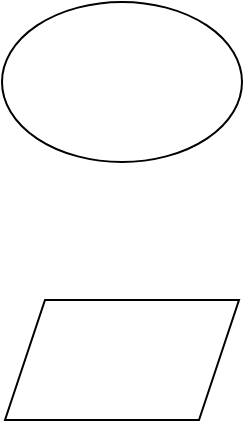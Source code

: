 <mxfile version="24.3.1" type="github">
  <diagram name="Page-1" id="Uo2u7tEG_lrzLejc6Ttq">
    <mxGraphModel dx="1520" dy="522" grid="0" gridSize="10" guides="1" tooltips="1" connect="1" arrows="1" fold="1" page="0" pageScale="1" pageWidth="850" pageHeight="1100" math="0" shadow="0">
      <root>
        <mxCell id="0" />
        <mxCell id="1" parent="0" />
        <mxCell id="rYIxd7MZFAvHpRsqJdDO-1" value="" style="ellipse;whiteSpace=wrap;html=1;" vertex="1" parent="1">
          <mxGeometry x="-1" y="61" width="120" height="80" as="geometry" />
        </mxCell>
        <mxCell id="rYIxd7MZFAvHpRsqJdDO-2" value="" style="shape=parallelogram;perimeter=parallelogramPerimeter;whiteSpace=wrap;html=1;fixedSize=1;" vertex="1" parent="1">
          <mxGeometry x="0.5" y="210" width="117" height="60" as="geometry" />
        </mxCell>
      </root>
    </mxGraphModel>
  </diagram>
</mxfile>
